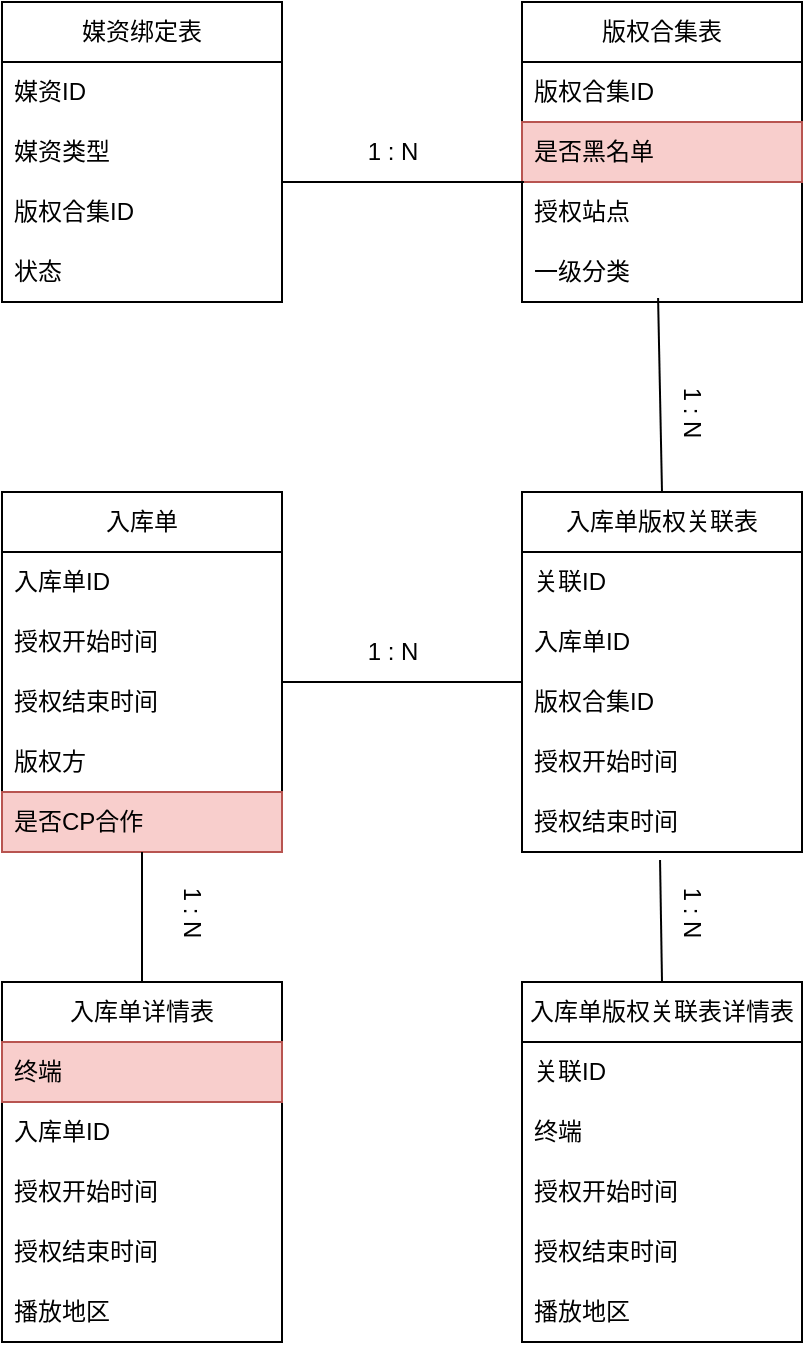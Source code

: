 <mxfile version="22.1.18" type="github">
  <diagram name="第 1 页" id="9PTIlDGoIHU2V4RHfKle">
    <mxGraphModel dx="1417" dy="723" grid="1" gridSize="10" guides="1" tooltips="1" connect="1" arrows="1" fold="1" page="1" pageScale="1" pageWidth="827" pageHeight="1169" math="0" shadow="0">
      <root>
        <mxCell id="0" />
        <mxCell id="1" parent="0" />
        <mxCell id="ciBHOBwxqZr78t8VsYqb-1" value="媒资绑定表" style="swimlane;fontStyle=0;childLayout=stackLayout;horizontal=1;startSize=30;horizontalStack=0;resizeParent=1;resizeParentMax=0;resizeLast=0;collapsible=1;marginBottom=0;whiteSpace=wrap;html=1;" parent="1" vertex="1">
          <mxGeometry x="230" y="190" width="140" height="150" as="geometry" />
        </mxCell>
        <mxCell id="ciBHOBwxqZr78t8VsYqb-2" value="媒资ID" style="text;strokeColor=none;fillColor=none;align=left;verticalAlign=middle;spacingLeft=4;spacingRight=4;overflow=hidden;points=[[0,0.5],[1,0.5]];portConstraint=eastwest;rotatable=0;whiteSpace=wrap;html=1;" parent="ciBHOBwxqZr78t8VsYqb-1" vertex="1">
          <mxGeometry y="30" width="140" height="30" as="geometry" />
        </mxCell>
        <mxCell id="ciBHOBwxqZr78t8VsYqb-3" value="媒资类型" style="text;strokeColor=none;fillColor=none;align=left;verticalAlign=middle;spacingLeft=4;spacingRight=4;overflow=hidden;points=[[0,0.5],[1,0.5]];portConstraint=eastwest;rotatable=0;whiteSpace=wrap;html=1;" parent="ciBHOBwxqZr78t8VsYqb-1" vertex="1">
          <mxGeometry y="60" width="140" height="30" as="geometry" />
        </mxCell>
        <mxCell id="ciBHOBwxqZr78t8VsYqb-4" value="版权合集ID" style="text;strokeColor=none;fillColor=none;align=left;verticalAlign=middle;spacingLeft=4;spacingRight=4;overflow=hidden;points=[[0,0.5],[1,0.5]];portConstraint=eastwest;rotatable=0;whiteSpace=wrap;html=1;" parent="ciBHOBwxqZr78t8VsYqb-1" vertex="1">
          <mxGeometry y="90" width="140" height="30" as="geometry" />
        </mxCell>
        <mxCell id="ciBHOBwxqZr78t8VsYqb-15" value="状态" style="text;strokeColor=none;fillColor=none;align=left;verticalAlign=middle;spacingLeft=4;spacingRight=4;overflow=hidden;points=[[0,0.5],[1,0.5]];portConstraint=eastwest;rotatable=0;whiteSpace=wrap;html=1;" parent="ciBHOBwxqZr78t8VsYqb-1" vertex="1">
          <mxGeometry y="120" width="140" height="30" as="geometry" />
        </mxCell>
        <mxCell id="ciBHOBwxqZr78t8VsYqb-19" value="版权合集表" style="swimlane;fontStyle=0;childLayout=stackLayout;horizontal=1;startSize=30;horizontalStack=0;resizeParent=1;resizeParentMax=0;resizeLast=0;collapsible=1;marginBottom=0;whiteSpace=wrap;html=1;" parent="1" vertex="1">
          <mxGeometry x="490" y="190" width="140" height="150" as="geometry" />
        </mxCell>
        <mxCell id="ciBHOBwxqZr78t8VsYqb-27" value="版权合集ID" style="text;strokeColor=none;fillColor=none;align=left;verticalAlign=middle;spacingLeft=4;spacingRight=4;overflow=hidden;points=[[0,0.5],[1,0.5]];portConstraint=eastwest;rotatable=0;whiteSpace=wrap;html=1;" parent="ciBHOBwxqZr78t8VsYqb-19" vertex="1">
          <mxGeometry y="30" width="140" height="30" as="geometry" />
        </mxCell>
        <mxCell id="ciBHOBwxqZr78t8VsYqb-32" value="是否黑名单" style="text;strokeColor=#b85450;fillColor=#f8cecc;align=left;verticalAlign=middle;spacingLeft=4;spacingRight=4;overflow=hidden;points=[[0,0.5],[1,0.5]];portConstraint=eastwest;rotatable=0;whiteSpace=wrap;html=1;" parent="ciBHOBwxqZr78t8VsYqb-19" vertex="1">
          <mxGeometry y="60" width="140" height="30" as="geometry" />
        </mxCell>
        <mxCell id="ciBHOBwxqZr78t8VsYqb-21" value="授权站点" style="text;strokeColor=none;fillColor=none;align=left;verticalAlign=middle;spacingLeft=4;spacingRight=4;overflow=hidden;points=[[0,0.5],[1,0.5]];portConstraint=eastwest;rotatable=0;whiteSpace=wrap;html=1;" parent="ciBHOBwxqZr78t8VsYqb-19" vertex="1">
          <mxGeometry y="90" width="140" height="30" as="geometry" />
        </mxCell>
        <mxCell id="bif3rXXn5YmPOATYoQkX-1" value="一级分类" style="text;strokeColor=none;fillColor=none;align=left;verticalAlign=middle;spacingLeft=4;spacingRight=4;overflow=hidden;points=[[0,0.5],[1,0.5]];portConstraint=eastwest;rotatable=0;whiteSpace=wrap;html=1;" vertex="1" parent="ciBHOBwxqZr78t8VsYqb-19">
          <mxGeometry y="120" width="140" height="30" as="geometry" />
        </mxCell>
        <mxCell id="ciBHOBwxqZr78t8VsYqb-30" value="" style="endArrow=none;html=1;rounded=0;exitX=1;exitY=0;exitDx=0;exitDy=0;entryX=0.007;entryY=0;entryDx=0;entryDy=0;entryPerimeter=0;exitPerimeter=0;" parent="1" target="ciBHOBwxqZr78t8VsYqb-21" edge="1" source="ciBHOBwxqZr78t8VsYqb-4">
          <mxGeometry width="50" height="50" relative="1" as="geometry">
            <mxPoint x="370" y="310" as="sourcePoint" />
            <mxPoint x="490" y="340" as="targetPoint" />
          </mxGeometry>
        </mxCell>
        <mxCell id="bif3rXXn5YmPOATYoQkX-2" value="入库单" style="swimlane;fontStyle=0;childLayout=stackLayout;horizontal=1;startSize=30;horizontalStack=0;resizeParent=1;resizeParentMax=0;resizeLast=0;collapsible=1;marginBottom=0;whiteSpace=wrap;html=1;" vertex="1" parent="1">
          <mxGeometry x="230" y="435" width="140" height="180" as="geometry" />
        </mxCell>
        <mxCell id="bif3rXXn5YmPOATYoQkX-3" value="入库单ID" style="text;strokeColor=none;fillColor=none;align=left;verticalAlign=middle;spacingLeft=4;spacingRight=4;overflow=hidden;points=[[0,0.5],[1,0.5]];portConstraint=eastwest;rotatable=0;whiteSpace=wrap;html=1;" vertex="1" parent="bif3rXXn5YmPOATYoQkX-2">
          <mxGeometry y="30" width="140" height="30" as="geometry" />
        </mxCell>
        <mxCell id="bif3rXXn5YmPOATYoQkX-4" value="授权开始时间" style="text;strokeColor=none;fillColor=none;align=left;verticalAlign=middle;spacingLeft=4;spacingRight=4;overflow=hidden;points=[[0,0.5],[1,0.5]];portConstraint=eastwest;rotatable=0;whiteSpace=wrap;html=1;" vertex="1" parent="bif3rXXn5YmPOATYoQkX-2">
          <mxGeometry y="60" width="140" height="30" as="geometry" />
        </mxCell>
        <mxCell id="bif3rXXn5YmPOATYoQkX-5" value="授权结束时间" style="text;strokeColor=none;fillColor=none;align=left;verticalAlign=middle;spacingLeft=4;spacingRight=4;overflow=hidden;points=[[0,0.5],[1,0.5]];portConstraint=eastwest;rotatable=0;whiteSpace=wrap;html=1;" vertex="1" parent="bif3rXXn5YmPOATYoQkX-2">
          <mxGeometry y="90" width="140" height="30" as="geometry" />
        </mxCell>
        <mxCell id="bif3rXXn5YmPOATYoQkX-6" value="版权方" style="text;strokeColor=none;fillColor=none;align=left;verticalAlign=middle;spacingLeft=4;spacingRight=4;overflow=hidden;points=[[0,0.5],[1,0.5]];portConstraint=eastwest;rotatable=0;whiteSpace=wrap;html=1;" vertex="1" parent="bif3rXXn5YmPOATYoQkX-2">
          <mxGeometry y="120" width="140" height="30" as="geometry" />
        </mxCell>
        <mxCell id="bif3rXXn5YmPOATYoQkX-18" value="是否CP合作" style="text;strokeColor=#b85450;fillColor=#f8cecc;align=left;verticalAlign=middle;spacingLeft=4;spacingRight=4;overflow=hidden;points=[[0,0.5],[1,0.5]];portConstraint=eastwest;rotatable=0;whiteSpace=wrap;html=1;" vertex="1" parent="bif3rXXn5YmPOATYoQkX-2">
          <mxGeometry y="150" width="140" height="30" as="geometry" />
        </mxCell>
        <mxCell id="bif3rXXn5YmPOATYoQkX-7" value="入库单版权关联表" style="swimlane;fontStyle=0;childLayout=stackLayout;horizontal=1;startSize=30;horizontalStack=0;resizeParent=1;resizeParentMax=0;resizeLast=0;collapsible=1;marginBottom=0;whiteSpace=wrap;html=1;" vertex="1" parent="1">
          <mxGeometry x="490" y="435" width="140" height="180" as="geometry" />
        </mxCell>
        <mxCell id="bif3rXXn5YmPOATYoQkX-32" value="关联ID" style="text;strokeColor=none;fillColor=none;align=left;verticalAlign=middle;spacingLeft=4;spacingRight=4;overflow=hidden;points=[[0,0.5],[1,0.5]];portConstraint=eastwest;rotatable=0;whiteSpace=wrap;html=1;" vertex="1" parent="bif3rXXn5YmPOATYoQkX-7">
          <mxGeometry y="30" width="140" height="30" as="geometry" />
        </mxCell>
        <mxCell id="bif3rXXn5YmPOATYoQkX-8" value="入库单ID" style="text;strokeColor=none;fillColor=none;align=left;verticalAlign=middle;spacingLeft=4;spacingRight=4;overflow=hidden;points=[[0,0.5],[1,0.5]];portConstraint=eastwest;rotatable=0;whiteSpace=wrap;html=1;" vertex="1" parent="bif3rXXn5YmPOATYoQkX-7">
          <mxGeometry y="60" width="140" height="30" as="geometry" />
        </mxCell>
        <mxCell id="bif3rXXn5YmPOATYoQkX-9" value="版权合集ID" style="text;strokeColor=none;fillColor=none;align=left;verticalAlign=middle;spacingLeft=4;spacingRight=4;overflow=hidden;points=[[0,0.5],[1,0.5]];portConstraint=eastwest;rotatable=0;whiteSpace=wrap;html=1;" vertex="1" parent="bif3rXXn5YmPOATYoQkX-7">
          <mxGeometry y="90" width="140" height="30" as="geometry" />
        </mxCell>
        <mxCell id="bif3rXXn5YmPOATYoQkX-10" value="授权开始时间" style="text;strokeColor=none;fillColor=none;align=left;verticalAlign=middle;spacingLeft=4;spacingRight=4;overflow=hidden;points=[[0,0.5],[1,0.5]];portConstraint=eastwest;rotatable=0;whiteSpace=wrap;html=1;" vertex="1" parent="bif3rXXn5YmPOATYoQkX-7">
          <mxGeometry y="120" width="140" height="30" as="geometry" />
        </mxCell>
        <mxCell id="bif3rXXn5YmPOATYoQkX-11" value="授权结束时间" style="text;strokeColor=none;fillColor=none;align=left;verticalAlign=middle;spacingLeft=4;spacingRight=4;overflow=hidden;points=[[0,0.5],[1,0.5]];portConstraint=eastwest;rotatable=0;whiteSpace=wrap;html=1;" vertex="1" parent="bif3rXXn5YmPOATYoQkX-7">
          <mxGeometry y="150" width="140" height="30" as="geometry" />
        </mxCell>
        <mxCell id="bif3rXXn5YmPOATYoQkX-19" value="入库单详情表" style="swimlane;fontStyle=0;childLayout=stackLayout;horizontal=1;startSize=30;horizontalStack=0;resizeParent=1;resizeParentMax=0;resizeLast=0;collapsible=1;marginBottom=0;whiteSpace=wrap;html=1;" vertex="1" parent="1">
          <mxGeometry x="230" y="680" width="140" height="180" as="geometry" />
        </mxCell>
        <mxCell id="bif3rXXn5YmPOATYoQkX-25" value="终端" style="text;strokeColor=#b85450;fillColor=#f8cecc;align=left;verticalAlign=middle;spacingLeft=4;spacingRight=4;overflow=hidden;points=[[0,0.5],[1,0.5]];portConstraint=eastwest;rotatable=0;whiteSpace=wrap;html=1;" vertex="1" parent="bif3rXXn5YmPOATYoQkX-19">
          <mxGeometry y="30" width="140" height="30" as="geometry" />
        </mxCell>
        <mxCell id="bif3rXXn5YmPOATYoQkX-20" value="入库单ID" style="text;strokeColor=none;fillColor=none;align=left;verticalAlign=middle;spacingLeft=4;spacingRight=4;overflow=hidden;points=[[0,0.5],[1,0.5]];portConstraint=eastwest;rotatable=0;whiteSpace=wrap;html=1;" vertex="1" parent="bif3rXXn5YmPOATYoQkX-19">
          <mxGeometry y="60" width="140" height="30" as="geometry" />
        </mxCell>
        <mxCell id="bif3rXXn5YmPOATYoQkX-21" value="授权开始时间" style="text;strokeColor=none;fillColor=none;align=left;verticalAlign=middle;spacingLeft=4;spacingRight=4;overflow=hidden;points=[[0,0.5],[1,0.5]];portConstraint=eastwest;rotatable=0;whiteSpace=wrap;html=1;" vertex="1" parent="bif3rXXn5YmPOATYoQkX-19">
          <mxGeometry y="90" width="140" height="30" as="geometry" />
        </mxCell>
        <mxCell id="bif3rXXn5YmPOATYoQkX-22" value="授权结束时间" style="text;strokeColor=none;fillColor=none;align=left;verticalAlign=middle;spacingLeft=4;spacingRight=4;overflow=hidden;points=[[0,0.5],[1,0.5]];portConstraint=eastwest;rotatable=0;whiteSpace=wrap;html=1;" vertex="1" parent="bif3rXXn5YmPOATYoQkX-19">
          <mxGeometry y="120" width="140" height="30" as="geometry" />
        </mxCell>
        <mxCell id="bif3rXXn5YmPOATYoQkX-24" value="播放地区" style="text;strokeColor=none;fillColor=none;align=left;verticalAlign=middle;spacingLeft=4;spacingRight=4;overflow=hidden;points=[[0,0.5],[1,0.5]];portConstraint=eastwest;rotatable=0;whiteSpace=wrap;html=1;" vertex="1" parent="bif3rXXn5YmPOATYoQkX-19">
          <mxGeometry y="150" width="140" height="30" as="geometry" />
        </mxCell>
        <mxCell id="bif3rXXn5YmPOATYoQkX-26" value="入库单版权关联表详情表" style="swimlane;fontStyle=0;childLayout=stackLayout;horizontal=1;startSize=30;horizontalStack=0;resizeParent=1;resizeParentMax=0;resizeLast=0;collapsible=1;marginBottom=0;whiteSpace=wrap;html=1;" vertex="1" parent="1">
          <mxGeometry x="490" y="680" width="140" height="180" as="geometry" />
        </mxCell>
        <mxCell id="bif3rXXn5YmPOATYoQkX-33" value="关联ID" style="text;strokeColor=none;fillColor=none;align=left;verticalAlign=middle;spacingLeft=4;spacingRight=4;overflow=hidden;points=[[0,0.5],[1,0.5]];portConstraint=eastwest;rotatable=0;whiteSpace=wrap;html=1;" vertex="1" parent="bif3rXXn5YmPOATYoQkX-26">
          <mxGeometry y="30" width="140" height="30" as="geometry" />
        </mxCell>
        <mxCell id="bif3rXXn5YmPOATYoQkX-27" value="终端" style="text;strokeColor=none;fillColor=none;align=left;verticalAlign=middle;spacingLeft=4;spacingRight=4;overflow=hidden;points=[[0,0.5],[1,0.5]];portConstraint=eastwest;rotatable=0;whiteSpace=wrap;html=1;" vertex="1" parent="bif3rXXn5YmPOATYoQkX-26">
          <mxGeometry y="60" width="140" height="30" as="geometry" />
        </mxCell>
        <mxCell id="bif3rXXn5YmPOATYoQkX-29" value="授权开始时间" style="text;strokeColor=none;fillColor=none;align=left;verticalAlign=middle;spacingLeft=4;spacingRight=4;overflow=hidden;points=[[0,0.5],[1,0.5]];portConstraint=eastwest;rotatable=0;whiteSpace=wrap;html=1;" vertex="1" parent="bif3rXXn5YmPOATYoQkX-26">
          <mxGeometry y="90" width="140" height="30" as="geometry" />
        </mxCell>
        <mxCell id="bif3rXXn5YmPOATYoQkX-30" value="授权结束时间" style="text;strokeColor=none;fillColor=none;align=left;verticalAlign=middle;spacingLeft=4;spacingRight=4;overflow=hidden;points=[[0,0.5],[1,0.5]];portConstraint=eastwest;rotatable=0;whiteSpace=wrap;html=1;" vertex="1" parent="bif3rXXn5YmPOATYoQkX-26">
          <mxGeometry y="120" width="140" height="30" as="geometry" />
        </mxCell>
        <mxCell id="bif3rXXn5YmPOATYoQkX-31" value="播放地区" style="text;strokeColor=none;fillColor=none;align=left;verticalAlign=middle;spacingLeft=4;spacingRight=4;overflow=hidden;points=[[0,0.5],[1,0.5]];portConstraint=eastwest;rotatable=0;whiteSpace=wrap;html=1;" vertex="1" parent="bif3rXXn5YmPOATYoQkX-26">
          <mxGeometry y="150" width="140" height="30" as="geometry" />
        </mxCell>
        <mxCell id="bif3rXXn5YmPOATYoQkX-36" value="" style="endArrow=none;html=1;rounded=0;entryX=0;entryY=0.5;entryDx=0;entryDy=0;exitX=1;exitY=0.5;exitDx=0;exitDy=0;" edge="1" parent="1">
          <mxGeometry width="50" height="50" relative="1" as="geometry">
            <mxPoint x="370" y="530" as="sourcePoint" />
            <mxPoint x="490" y="530" as="targetPoint" />
          </mxGeometry>
        </mxCell>
        <mxCell id="bif3rXXn5YmPOATYoQkX-39" value="" style="endArrow=none;html=1;rounded=0;exitX=0.5;exitY=0;exitDx=0;exitDy=0;" edge="1" parent="1" source="bif3rXXn5YmPOATYoQkX-19" target="bif3rXXn5YmPOATYoQkX-18">
          <mxGeometry width="50" height="50" relative="1" as="geometry">
            <mxPoint x="260" y="670" as="sourcePoint" />
            <mxPoint x="300" y="620" as="targetPoint" />
          </mxGeometry>
        </mxCell>
        <mxCell id="bif3rXXn5YmPOATYoQkX-45" value="1 : N" style="text;html=1;align=center;verticalAlign=middle;resizable=0;points=[];autosize=1;strokeColor=none;fillColor=none;" vertex="1" parent="1">
          <mxGeometry x="400" y="250" width="50" height="30" as="geometry" />
        </mxCell>
        <mxCell id="bif3rXXn5YmPOATYoQkX-46" value="" style="endArrow=none;html=1;rounded=0;entryX=0.486;entryY=0.933;entryDx=0;entryDy=0;entryPerimeter=0;exitX=0.5;exitY=0;exitDx=0;exitDy=0;" edge="1" parent="1" source="bif3rXXn5YmPOATYoQkX-7" target="bif3rXXn5YmPOATYoQkX-1">
          <mxGeometry width="50" height="50" relative="1" as="geometry">
            <mxPoint x="520" y="410" as="sourcePoint" />
            <mxPoint x="570" y="360" as="targetPoint" />
          </mxGeometry>
        </mxCell>
        <mxCell id="bif3rXXn5YmPOATYoQkX-48" value="1 : N" style="text;html=1;align=center;verticalAlign=middle;resizable=0;points=[];autosize=1;strokeColor=none;fillColor=none;rotation=90;" vertex="1" parent="1">
          <mxGeometry x="550" y="380" width="50" height="30" as="geometry" />
        </mxCell>
        <mxCell id="bif3rXXn5YmPOATYoQkX-49" value="1 : N" style="text;html=1;align=center;verticalAlign=middle;resizable=0;points=[];autosize=1;strokeColor=none;fillColor=none;rotation=0;" vertex="1" parent="1">
          <mxGeometry x="400" y="500" width="50" height="30" as="geometry" />
        </mxCell>
        <mxCell id="bif3rXXn5YmPOATYoQkX-50" value="1 : N" style="text;html=1;align=center;verticalAlign=middle;resizable=0;points=[];autosize=1;strokeColor=none;fillColor=none;rotation=90;" vertex="1" parent="1">
          <mxGeometry x="300" y="630" width="50" height="30" as="geometry" />
        </mxCell>
        <mxCell id="bif3rXXn5YmPOATYoQkX-51" value="" style="endArrow=none;html=1;rounded=0;exitX=0.5;exitY=0;exitDx=0;exitDy=0;entryX=0.493;entryY=1.133;entryDx=0;entryDy=0;entryPerimeter=0;" edge="1" parent="1" source="bif3rXXn5YmPOATYoQkX-26" target="bif3rXXn5YmPOATYoQkX-11">
          <mxGeometry width="50" height="50" relative="1" as="geometry">
            <mxPoint x="540" y="670" as="sourcePoint" />
            <mxPoint x="590" y="620" as="targetPoint" />
          </mxGeometry>
        </mxCell>
        <mxCell id="bif3rXXn5YmPOATYoQkX-52" value="1 : N" style="text;html=1;align=center;verticalAlign=middle;resizable=0;points=[];autosize=1;strokeColor=none;fillColor=none;rotation=90;" vertex="1" parent="1">
          <mxGeometry x="550" y="630" width="50" height="30" as="geometry" />
        </mxCell>
      </root>
    </mxGraphModel>
  </diagram>
</mxfile>
